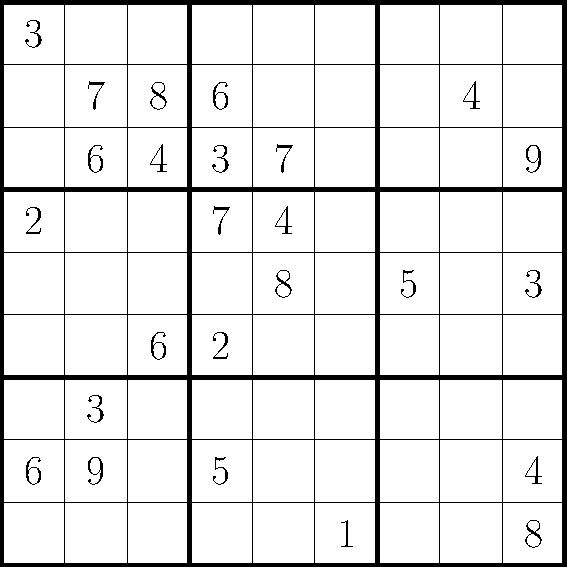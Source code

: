 size(10cm);
int n = 3;

int N = n*n;
int[] f={};
int[] f={0,6,0,0,0,2,0,0,3,0,9,3,0,0,0,6,7,0,0,0,0,6,0,0,4,8,0,0,5,0,2,0,7,3,6,0,0,0,0,0,8,4,7,0,0,1,0,0,0,0,0,0,0,0,0,0,0,0,5,0,0,0,0,0,0,0,0,0,0,0,4,0,8,4,0,0,3,0,9,0,0};

path cell = box((0,0),(1,1));
path supercell = box((0,0),(n,n));
int k=0;
for (int i = 0; i < N; ++i) {
	for (int j = 0; j < N; ++j) {
		draw(shift(i, j)*cell, black+linewidth(0.5pt));
		if (f[k]>0)
			label(string(f[k]),p = fontsize(20pt), (i+0.5,j+0.5));
		k=k+1;
	}
}
for (int i = 0; i < n; ++i) {
	for (int j = 0; j < n; ++j) {
		draw(shift(n*i, n*j)*supercell, black+linewidth(2pt));
	}
}


